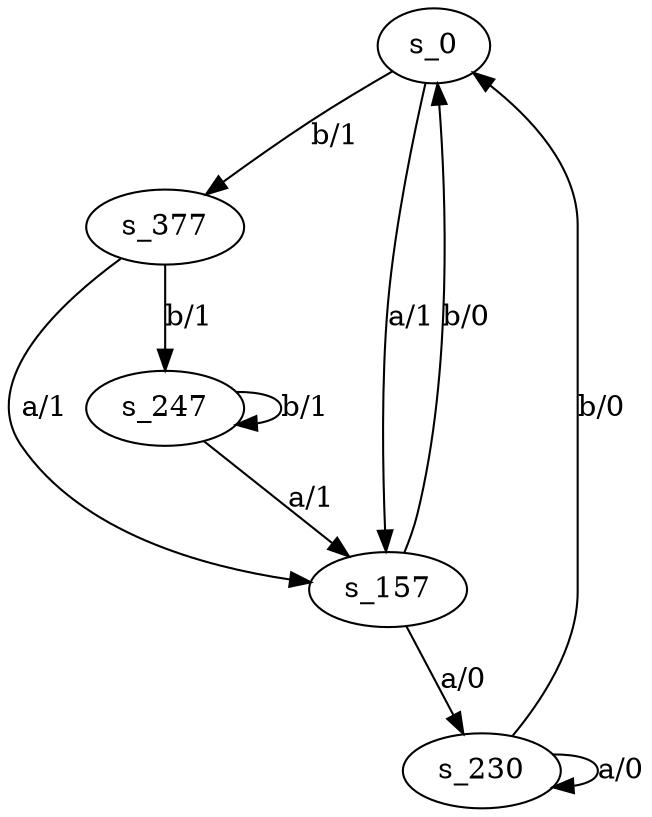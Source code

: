 digraph fsm {
	s_0 [root=true]
	s_377
	s_157
	s_230
	s_247
	s_0 -> s_377 [label="b/1"]
	s_377 -> s_157 [label="a/1"]
	s_157 -> s_230 [label="a/0"]
	s_230 -> s_230 [label="a/0"]
	s_230 -> s_0 [label="b/0"]
	s_377 -> s_247 [label="b/1"]
	s_247 -> s_247 [label="b/1"]
	s_247 -> s_157 [label="a/1"]
	s_157 -> s_0 [label="b/0"]
	s_0 -> s_157 [label="a/1"]
}